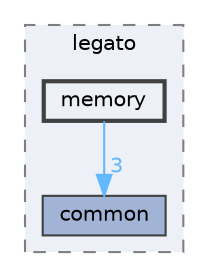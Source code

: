 digraph "C:/microchip/harmony3/gfx/middleware/legato/library/src/gfx/legato/memory"
{
 // INTERACTIVE_SVG=YES
 // LATEX_PDF_SIZE
  bgcolor="transparent";
  edge [fontname=Helvetica,fontsize=10,labelfontname=Helvetica,labelfontsize=10];
  node [fontname=Helvetica,fontsize=10,shape=box,height=0.2,width=0.4];
  compound=true
  subgraph clusterdir_df0e2b4cdb64d3722aa48eb6b18a67e5 {
    graph [ bgcolor="#edf0f7", pencolor="grey50", label="legato", fontname=Helvetica,fontsize=10 style="filled,dashed", URL="dir_df0e2b4cdb64d3722aa48eb6b18a67e5.html",tooltip=""]
  dir_b3f224f181338695a4734ca3080f2eb5 [label="common", fillcolor="#a2b4d6", color="grey25", style="filled", URL="dir_b3f224f181338695a4734ca3080f2eb5.html",tooltip=""];
  dir_eef5553a5c7369df9ec111a9376be40e [label="memory", fillcolor="#edf0f7", color="grey25", style="filled,bold", URL="dir_eef5553a5c7369df9ec111a9376be40e.html",tooltip=""];
  }
  dir_eef5553a5c7369df9ec111a9376be40e->dir_b3f224f181338695a4734ca3080f2eb5 [headlabel="3", labeldistance=1.5 headhref="dir_000073_000011.html" color="steelblue1" fontcolor="steelblue1"];
}
